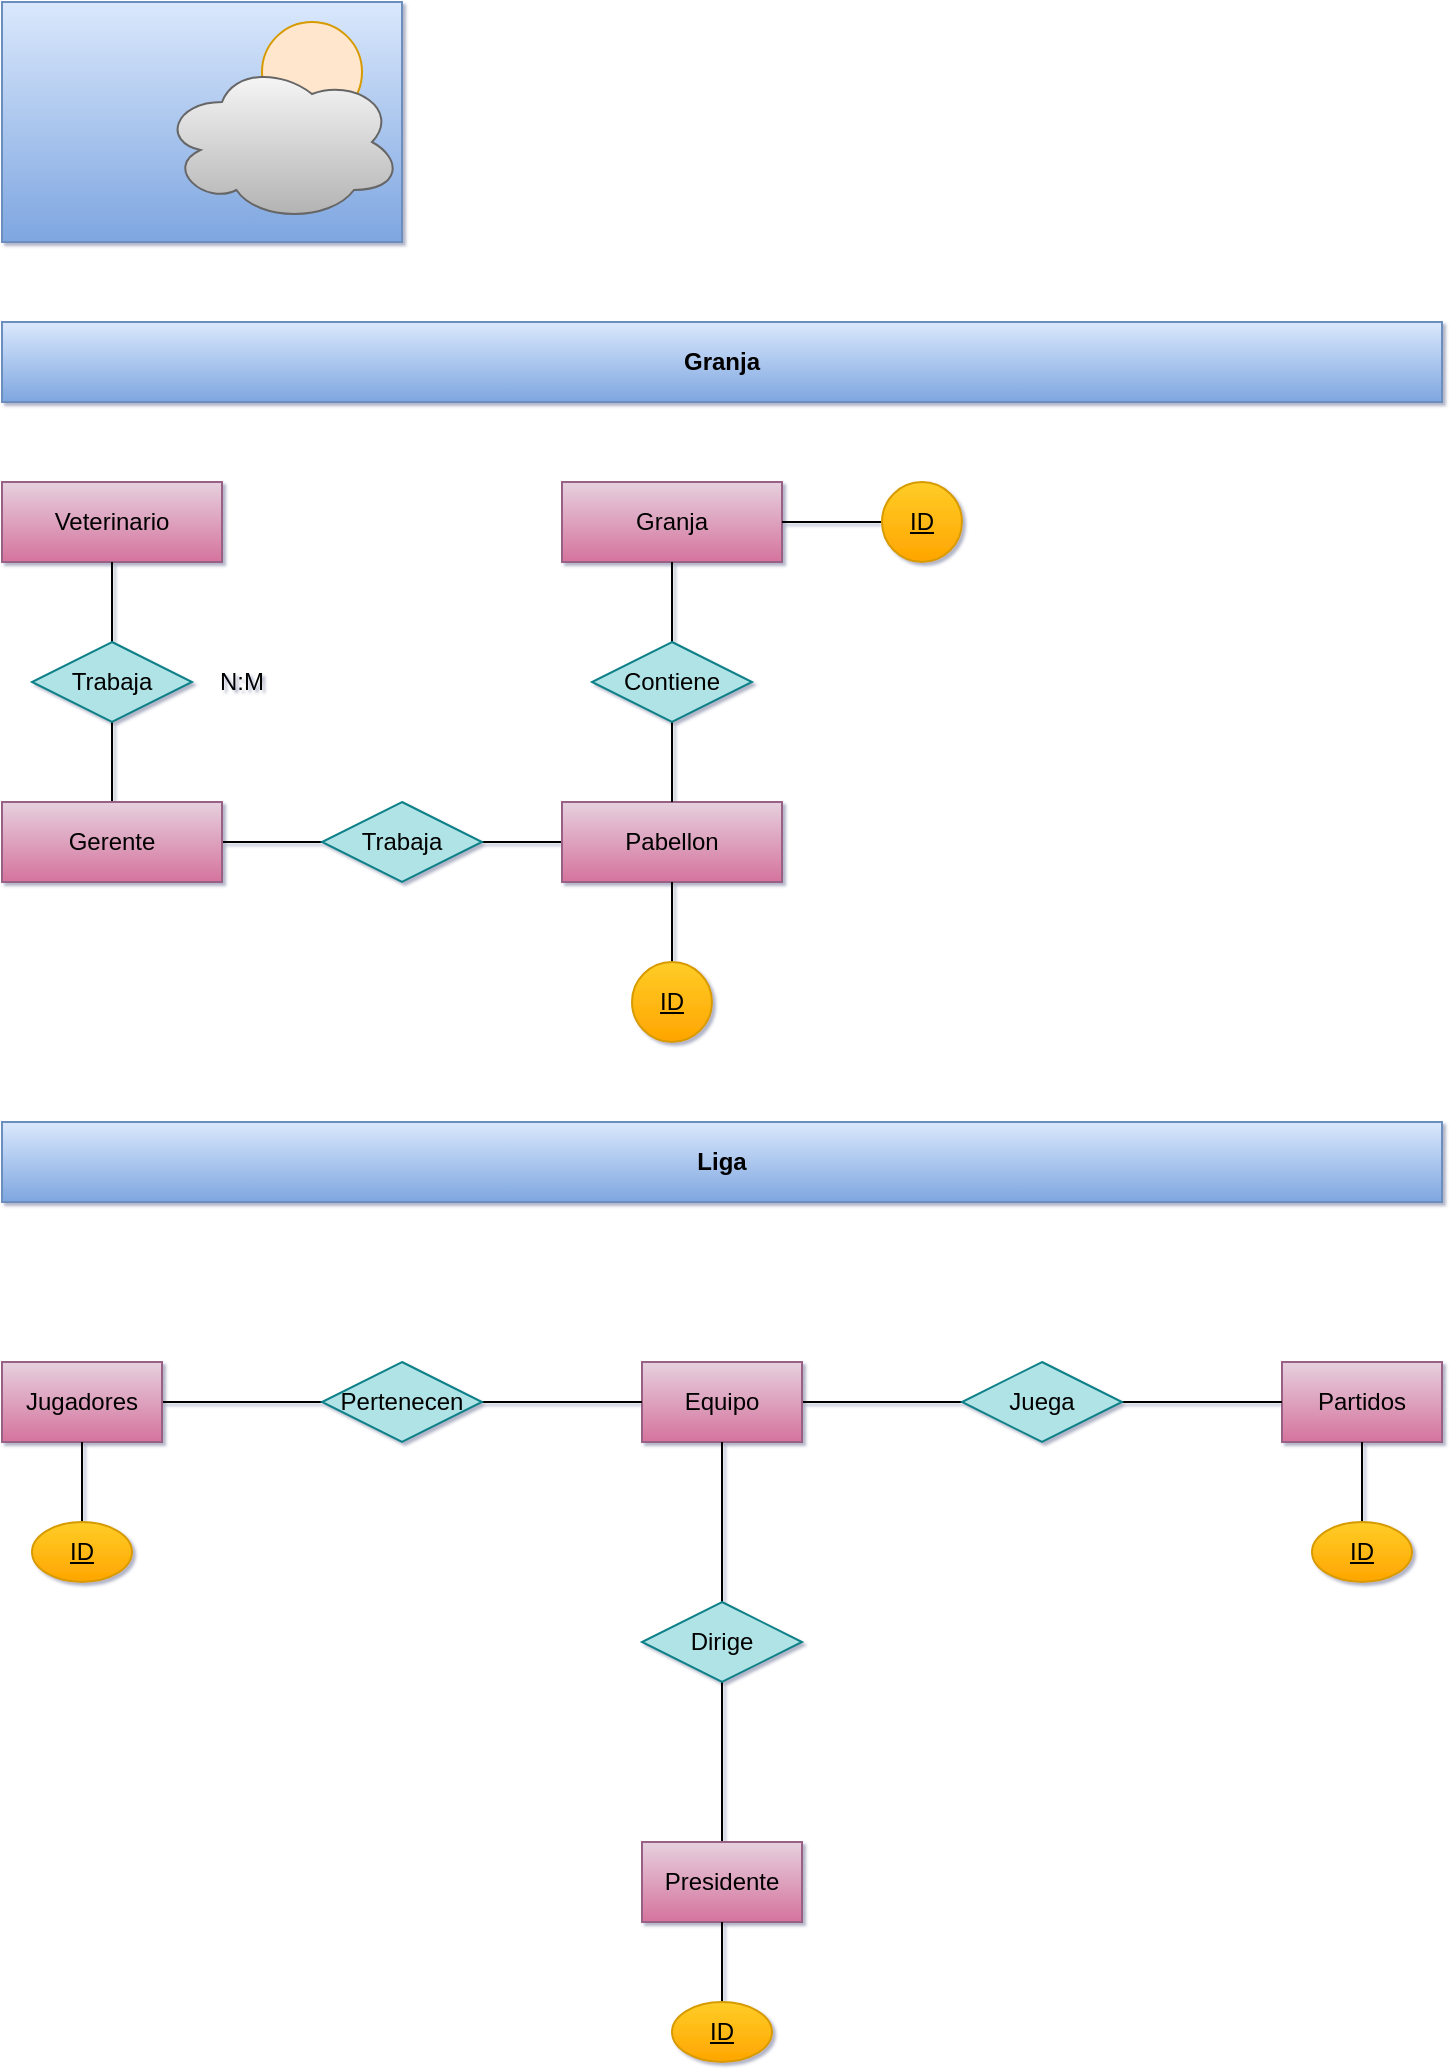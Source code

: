 <mxfile version="24.7.16">
  <diagram name="Página-1" id="0Pppa9BKXvAuz8G_iARb">
    <mxGraphModel dx="1434" dy="750" grid="1" gridSize="10" guides="1" tooltips="1" connect="1" arrows="1" fold="1" page="1" pageScale="1" pageWidth="827" pageHeight="1169" background="none" math="0" shadow="1">
      <root>
        <mxCell id="0" />
        <mxCell id="1" parent="0" />
        <mxCell id="WUPRvrQrmbS5LBofiHhi-1" value="" style="rounded=0;whiteSpace=wrap;html=1;fillColor=#dae8fc;gradientColor=#7ea6e0;strokeColor=#6c8ebf;" vertex="1" parent="1">
          <mxGeometry x="40" y="40" width="200" height="120" as="geometry" />
        </mxCell>
        <mxCell id="WUPRvrQrmbS5LBofiHhi-3" value="" style="ellipse;whiteSpace=wrap;html=1;fillColor=#ffe6cc;strokeColor=#d79b00;" vertex="1" parent="1">
          <mxGeometry x="170" y="50" width="50" height="50" as="geometry" />
        </mxCell>
        <mxCell id="WUPRvrQrmbS5LBofiHhi-2" value="" style="ellipse;shape=cloud;whiteSpace=wrap;html=1;fillColor=#f5f5f5;gradientColor=#b3b3b3;strokeColor=#666666;" vertex="1" parent="1">
          <mxGeometry x="120" y="70" width="120" height="80" as="geometry" />
        </mxCell>
        <mxCell id="WUPRvrQrmbS5LBofiHhi-6" value="&lt;div&gt;Veterinario&lt;/div&gt;" style="rounded=0;whiteSpace=wrap;html=1;fillColor=#e6d0de;gradientColor=#d5739d;strokeColor=#996185;" vertex="1" parent="1">
          <mxGeometry x="40" y="280" width="110" height="40" as="geometry" />
        </mxCell>
        <mxCell id="WUPRvrQrmbS5LBofiHhi-14" style="edgeStyle=orthogonalEdgeStyle;rounded=0;orthogonalLoop=1;jettySize=auto;html=1;exitX=0.5;exitY=0;exitDx=0;exitDy=0;entryX=0.5;entryY=1;entryDx=0;entryDy=0;endArrow=none;endFill=0;" edge="1" parent="1" source="WUPRvrQrmbS5LBofiHhi-7" target="WUPRvrQrmbS5LBofiHhi-8">
          <mxGeometry relative="1" as="geometry" />
        </mxCell>
        <mxCell id="WUPRvrQrmbS5LBofiHhi-17" style="edgeStyle=orthogonalEdgeStyle;rounded=0;orthogonalLoop=1;jettySize=auto;html=1;exitX=1;exitY=0.5;exitDx=0;exitDy=0;entryX=0;entryY=0.5;entryDx=0;entryDy=0;endArrow=none;endFill=0;" edge="1" parent="1" source="WUPRvrQrmbS5LBofiHhi-7" target="WUPRvrQrmbS5LBofiHhi-16">
          <mxGeometry relative="1" as="geometry" />
        </mxCell>
        <mxCell id="WUPRvrQrmbS5LBofiHhi-7" value="&lt;div&gt;Gerente&lt;/div&gt;" style="rounded=0;whiteSpace=wrap;html=1;fillColor=#e6d0de;gradientColor=#d5739d;strokeColor=#996185;" vertex="1" parent="1">
          <mxGeometry x="40" y="440" width="110" height="40" as="geometry" />
        </mxCell>
        <mxCell id="WUPRvrQrmbS5LBofiHhi-15" style="edgeStyle=orthogonalEdgeStyle;rounded=0;orthogonalLoop=1;jettySize=auto;html=1;exitX=0.5;exitY=0;exitDx=0;exitDy=0;endArrow=none;endFill=0;" edge="1" parent="1" source="WUPRvrQrmbS5LBofiHhi-8" target="WUPRvrQrmbS5LBofiHhi-6">
          <mxGeometry relative="1" as="geometry" />
        </mxCell>
        <mxCell id="WUPRvrQrmbS5LBofiHhi-8" value="&lt;div&gt;Trabaja&lt;/div&gt;" style="rhombus;whiteSpace=wrap;html=1;fillColor=#b0e3e6;strokeColor=#0e8088;" vertex="1" parent="1">
          <mxGeometry x="55" y="360" width="80" height="40" as="geometry" />
        </mxCell>
        <mxCell id="WUPRvrQrmbS5LBofiHhi-18" style="edgeStyle=orthogonalEdgeStyle;rounded=0;orthogonalLoop=1;jettySize=auto;html=1;exitX=1;exitY=0.5;exitDx=0;exitDy=0;endArrow=none;endFill=0;" edge="1" parent="1" source="WUPRvrQrmbS5LBofiHhi-16" target="WUPRvrQrmbS5LBofiHhi-5">
          <mxGeometry relative="1" as="geometry" />
        </mxCell>
        <mxCell id="WUPRvrQrmbS5LBofiHhi-16" value="&lt;div&gt;Trabaja&lt;/div&gt;" style="rhombus;whiteSpace=wrap;html=1;fillColor=#b0e3e6;strokeColor=#0e8088;" vertex="1" parent="1">
          <mxGeometry x="200" y="440" width="80" height="40" as="geometry" />
        </mxCell>
        <mxCell id="WUPRvrQrmbS5LBofiHhi-19" value="N:M" style="text;html=1;align=center;verticalAlign=middle;whiteSpace=wrap;rounded=0;" vertex="1" parent="1">
          <mxGeometry x="130" y="365" width="60" height="30" as="geometry" />
        </mxCell>
        <mxCell id="WUPRvrQrmbS5LBofiHhi-20" value="&lt;b&gt;Granja&lt;/b&gt;" style="text;html=1;align=center;verticalAlign=middle;whiteSpace=wrap;rounded=0;fillColor=#dae8fc;gradientColor=#7ea6e0;strokeColor=#6c8ebf;" vertex="1" parent="1">
          <mxGeometry x="40" y="200" width="720" height="40" as="geometry" />
        </mxCell>
        <mxCell id="WUPRvrQrmbS5LBofiHhi-21" value="&lt;b&gt;Liga&lt;/b&gt;" style="text;html=1;align=center;verticalAlign=middle;whiteSpace=wrap;rounded=0;fillColor=#dae8fc;gradientColor=#7ea6e0;strokeColor=#6c8ebf;" vertex="1" parent="1">
          <mxGeometry x="40" y="600" width="720" height="40" as="geometry" />
        </mxCell>
        <mxCell id="WUPRvrQrmbS5LBofiHhi-5" value="&lt;div&gt;Pabellon&lt;/div&gt;" style="rounded=0;whiteSpace=wrap;html=1;fillColor=#e6d0de;gradientColor=#d5739d;strokeColor=#996185;" vertex="1" parent="1">
          <mxGeometry x="320" y="440" width="110" height="40" as="geometry" />
        </mxCell>
        <mxCell id="WUPRvrQrmbS5LBofiHhi-28" style="edgeStyle=orthogonalEdgeStyle;rounded=0;orthogonalLoop=1;jettySize=auto;html=1;exitX=1;exitY=0.5;exitDx=0;exitDy=0;entryX=0;entryY=0.5;entryDx=0;entryDy=0;endArrow=none;endFill=0;" edge="1" parent="1" source="WUPRvrQrmbS5LBofiHhi-23" target="WUPRvrQrmbS5LBofiHhi-26">
          <mxGeometry relative="1" as="geometry" />
        </mxCell>
        <mxCell id="WUPRvrQrmbS5LBofiHhi-23" value="Jugadores" style="rounded=0;whiteSpace=wrap;html=1;fillColor=#e6d0de;gradientColor=#d5739d;strokeColor=#996185;" vertex="1" parent="1">
          <mxGeometry x="40" y="720" width="80" height="40" as="geometry" />
        </mxCell>
        <mxCell id="WUPRvrQrmbS5LBofiHhi-31" style="edgeStyle=orthogonalEdgeStyle;rounded=0;orthogonalLoop=1;jettySize=auto;html=1;exitX=1;exitY=0.5;exitDx=0;exitDy=0;entryX=0;entryY=0.5;entryDx=0;entryDy=0;endArrow=none;endFill=0;" edge="1" parent="1" source="WUPRvrQrmbS5LBofiHhi-24" target="WUPRvrQrmbS5LBofiHhi-27">
          <mxGeometry relative="1" as="geometry" />
        </mxCell>
        <mxCell id="WUPRvrQrmbS5LBofiHhi-24" value="Equipo" style="rounded=0;whiteSpace=wrap;html=1;fillColor=#e6d0de;gradientColor=#d5739d;strokeColor=#996185;" vertex="1" parent="1">
          <mxGeometry x="360" y="720" width="80" height="40" as="geometry" />
        </mxCell>
        <mxCell id="WUPRvrQrmbS5LBofiHhi-25" value="&lt;div&gt;Partidos&lt;/div&gt;" style="rounded=0;whiteSpace=wrap;html=1;fillColor=#e6d0de;gradientColor=#d5739d;strokeColor=#996185;" vertex="1" parent="1">
          <mxGeometry x="680" y="720" width="80" height="40" as="geometry" />
        </mxCell>
        <mxCell id="WUPRvrQrmbS5LBofiHhi-29" style="edgeStyle=orthogonalEdgeStyle;rounded=0;orthogonalLoop=1;jettySize=auto;html=1;exitX=1;exitY=0.5;exitDx=0;exitDy=0;entryX=0;entryY=0.5;entryDx=0;entryDy=0;endArrow=none;endFill=0;" edge="1" parent="1" source="WUPRvrQrmbS5LBofiHhi-26" target="WUPRvrQrmbS5LBofiHhi-24">
          <mxGeometry relative="1" as="geometry" />
        </mxCell>
        <mxCell id="WUPRvrQrmbS5LBofiHhi-26" value="Pertenecen" style="rhombus;whiteSpace=wrap;html=1;fillColor=#b0e3e6;strokeColor=#0e8088;" vertex="1" parent="1">
          <mxGeometry x="200" y="720" width="80" height="40" as="geometry" />
        </mxCell>
        <mxCell id="WUPRvrQrmbS5LBofiHhi-32" style="edgeStyle=orthogonalEdgeStyle;rounded=0;orthogonalLoop=1;jettySize=auto;html=1;exitX=1;exitY=0.5;exitDx=0;exitDy=0;entryX=0;entryY=0.5;entryDx=0;entryDy=0;endArrow=none;endFill=0;" edge="1" parent="1" source="WUPRvrQrmbS5LBofiHhi-27" target="WUPRvrQrmbS5LBofiHhi-25">
          <mxGeometry relative="1" as="geometry" />
        </mxCell>
        <mxCell id="WUPRvrQrmbS5LBofiHhi-27" value="&lt;div&gt;Juega&lt;/div&gt;" style="rhombus;whiteSpace=wrap;html=1;fillColor=#b0e3e6;strokeColor=#0e8088;" vertex="1" parent="1">
          <mxGeometry x="520" y="720" width="80" height="40" as="geometry" />
        </mxCell>
        <mxCell id="WUPRvrQrmbS5LBofiHhi-35" style="edgeStyle=orthogonalEdgeStyle;rounded=0;orthogonalLoop=1;jettySize=auto;html=1;exitX=0.5;exitY=0;exitDx=0;exitDy=0;entryX=0.5;entryY=1;entryDx=0;entryDy=0;endArrow=none;endFill=0;" edge="1" parent="1" source="WUPRvrQrmbS5LBofiHhi-33" target="WUPRvrQrmbS5LBofiHhi-34">
          <mxGeometry relative="1" as="geometry" />
        </mxCell>
        <mxCell id="WUPRvrQrmbS5LBofiHhi-33" value="Presidente" style="rounded=0;whiteSpace=wrap;html=1;fillColor=#e6d0de;gradientColor=#d5739d;strokeColor=#996185;" vertex="1" parent="1">
          <mxGeometry x="360" y="960" width="80" height="40" as="geometry" />
        </mxCell>
        <mxCell id="WUPRvrQrmbS5LBofiHhi-36" style="edgeStyle=orthogonalEdgeStyle;rounded=0;orthogonalLoop=1;jettySize=auto;html=1;exitX=0.5;exitY=0;exitDx=0;exitDy=0;entryX=0.5;entryY=1;entryDx=0;entryDy=0;endArrow=none;endFill=0;" edge="1" parent="1" source="WUPRvrQrmbS5LBofiHhi-34" target="WUPRvrQrmbS5LBofiHhi-24">
          <mxGeometry relative="1" as="geometry" />
        </mxCell>
        <mxCell id="WUPRvrQrmbS5LBofiHhi-34" value="&lt;div&gt;Dirige&lt;/div&gt;" style="rhombus;whiteSpace=wrap;html=1;fillColor=#b0e3e6;strokeColor=#0e8088;" vertex="1" parent="1">
          <mxGeometry x="360" y="840" width="80" height="40" as="geometry" />
        </mxCell>
        <mxCell id="WUPRvrQrmbS5LBofiHhi-41" style="edgeStyle=orthogonalEdgeStyle;rounded=0;orthogonalLoop=1;jettySize=auto;html=1;exitX=0.5;exitY=0;exitDx=0;exitDy=0;entryX=0.5;entryY=1;entryDx=0;entryDy=0;endArrow=none;endFill=0;" edge="1" parent="1" source="WUPRvrQrmbS5LBofiHhi-37" target="WUPRvrQrmbS5LBofiHhi-23">
          <mxGeometry relative="1" as="geometry" />
        </mxCell>
        <mxCell id="WUPRvrQrmbS5LBofiHhi-37" value="&lt;u&gt;ID&lt;/u&gt;" style="ellipse;whiteSpace=wrap;html=1;fillColor=#ffcd28;strokeColor=#d79b00;gradientColor=#ffa500;" vertex="1" parent="1">
          <mxGeometry x="55" y="800" width="50" height="30" as="geometry" />
        </mxCell>
        <mxCell id="WUPRvrQrmbS5LBofiHhi-40" style="edgeStyle=orthogonalEdgeStyle;rounded=0;orthogonalLoop=1;jettySize=auto;html=1;entryX=0.5;entryY=1;entryDx=0;entryDy=0;endArrow=none;endFill=0;" edge="1" parent="1" source="WUPRvrQrmbS5LBofiHhi-38" target="WUPRvrQrmbS5LBofiHhi-33">
          <mxGeometry relative="1" as="geometry" />
        </mxCell>
        <mxCell id="WUPRvrQrmbS5LBofiHhi-38" value="&lt;u&gt;ID&lt;/u&gt;" style="ellipse;whiteSpace=wrap;html=1;fillColor=#ffcd28;strokeColor=#d79b00;gradientColor=#ffa500;" vertex="1" parent="1">
          <mxGeometry x="375" y="1040" width="50" height="30" as="geometry" />
        </mxCell>
        <mxCell id="WUPRvrQrmbS5LBofiHhi-42" style="edgeStyle=orthogonalEdgeStyle;rounded=0;orthogonalLoop=1;jettySize=auto;html=1;exitX=0.5;exitY=0;exitDx=0;exitDy=0;entryX=0.5;entryY=1;entryDx=0;entryDy=0;strokeColor=default;endArrow=none;endFill=0;" edge="1" parent="1" source="WUPRvrQrmbS5LBofiHhi-39" target="WUPRvrQrmbS5LBofiHhi-25">
          <mxGeometry relative="1" as="geometry" />
        </mxCell>
        <mxCell id="WUPRvrQrmbS5LBofiHhi-39" value="&lt;u&gt;ID&lt;/u&gt;" style="ellipse;whiteSpace=wrap;html=1;fillColor=#ffcd28;strokeColor=#d79b00;gradientColor=#ffa500;" vertex="1" parent="1">
          <mxGeometry x="695" y="800" width="50" height="30" as="geometry" />
        </mxCell>
        <mxCell id="WUPRvrQrmbS5LBofiHhi-44" style="edgeStyle=orthogonalEdgeStyle;rounded=0;orthogonalLoop=1;jettySize=auto;html=1;exitX=0.5;exitY=0;exitDx=0;exitDy=0;entryX=0.5;entryY=1;entryDx=0;entryDy=0;endArrow=none;endFill=0;" edge="1" parent="1" source="WUPRvrQrmbS5LBofiHhi-43" target="WUPRvrQrmbS5LBofiHhi-5">
          <mxGeometry relative="1" as="geometry" />
        </mxCell>
        <mxCell id="WUPRvrQrmbS5LBofiHhi-43" value="&lt;u&gt;ID&lt;/u&gt;" style="ellipse;whiteSpace=wrap;html=1;fillColor=#ffcd28;gradientColor=#ffa500;strokeColor=#d79b00;" vertex="1" parent="1">
          <mxGeometry x="355" y="520" width="40" height="40" as="geometry" />
        </mxCell>
        <mxCell id="WUPRvrQrmbS5LBofiHhi-45" value="&lt;div&gt;Granja&lt;/div&gt;" style="rounded=0;whiteSpace=wrap;html=1;fillColor=#e6d0de;gradientColor=#d5739d;strokeColor=#996185;" vertex="1" parent="1">
          <mxGeometry x="320" y="280" width="110" height="40" as="geometry" />
        </mxCell>
        <mxCell id="WUPRvrQrmbS5LBofiHhi-47" style="edgeStyle=orthogonalEdgeStyle;rounded=0;orthogonalLoop=1;jettySize=auto;html=1;exitX=0.5;exitY=0;exitDx=0;exitDy=0;entryX=0.5;entryY=1;entryDx=0;entryDy=0;endArrow=none;endFill=0;" edge="1" parent="1" source="WUPRvrQrmbS5LBofiHhi-46" target="WUPRvrQrmbS5LBofiHhi-45">
          <mxGeometry relative="1" as="geometry" />
        </mxCell>
        <mxCell id="WUPRvrQrmbS5LBofiHhi-48" style="edgeStyle=orthogonalEdgeStyle;rounded=0;orthogonalLoop=1;jettySize=auto;html=1;exitX=0.5;exitY=1;exitDx=0;exitDy=0;entryX=0.5;entryY=0;entryDx=0;entryDy=0;endArrow=none;endFill=0;" edge="1" parent="1" source="WUPRvrQrmbS5LBofiHhi-46" target="WUPRvrQrmbS5LBofiHhi-5">
          <mxGeometry relative="1" as="geometry" />
        </mxCell>
        <mxCell id="WUPRvrQrmbS5LBofiHhi-46" value="Contiene" style="rhombus;whiteSpace=wrap;html=1;fillColor=#b0e3e6;strokeColor=#0e8088;" vertex="1" parent="1">
          <mxGeometry x="335" y="360" width="80" height="40" as="geometry" />
        </mxCell>
        <mxCell id="WUPRvrQrmbS5LBofiHhi-51" style="edgeStyle=orthogonalEdgeStyle;rounded=0;orthogonalLoop=1;jettySize=auto;html=1;exitX=0;exitY=0.5;exitDx=0;exitDy=0;endArrow=none;endFill=0;" edge="1" parent="1" source="WUPRvrQrmbS5LBofiHhi-49" target="WUPRvrQrmbS5LBofiHhi-45">
          <mxGeometry relative="1" as="geometry" />
        </mxCell>
        <mxCell id="WUPRvrQrmbS5LBofiHhi-49" value="&lt;u&gt;ID&lt;/u&gt;" style="ellipse;whiteSpace=wrap;html=1;fillColor=#ffcd28;gradientColor=#ffa500;strokeColor=#d79b00;" vertex="1" parent="1">
          <mxGeometry x="480" y="280" width="40" height="40" as="geometry" />
        </mxCell>
      </root>
    </mxGraphModel>
  </diagram>
</mxfile>
